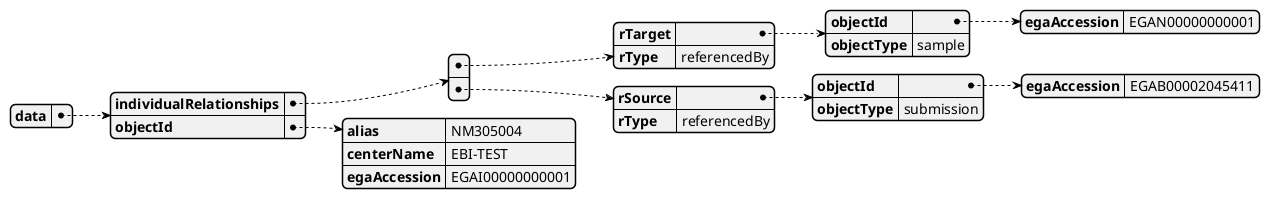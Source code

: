 @startjson

{
    "data": {
        "individualRelationships": [
            {
                "rTarget": {
                    "objectId": {
                        "egaAccession": "EGAN00000000001"
                    },
                    "objectType": "sample"
                },
                "rType": "referencedBy"
            },
            {
                "rSource": {
                    "objectId": {
                        "egaAccession": "EGAB00002045411"
                    },
                    "objectType": "submission"
                },
                "rType": "referencedBy"
            }
        ],
        "objectId": {
            "alias": "NM305004",
            "centerName": "EBI-TEST",
            "egaAccession": "EGAI00000000001"
        }
    }
}
@endjson